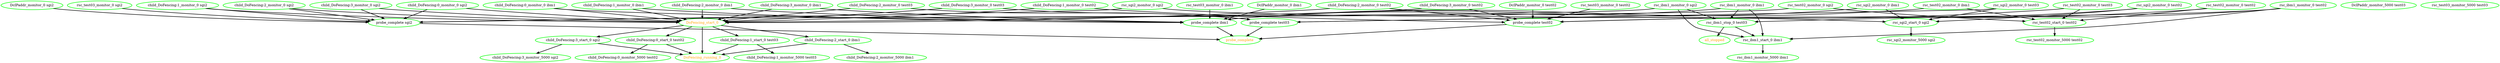 digraph "g" {
"DcIPaddr_monitor_0 ibm1" -> "probe_complete ibm1" [ style = bold]
"DcIPaddr_monitor_0 ibm1" [ style=bold color="green" fontcolor="black" ]
"DcIPaddr_monitor_0 sgi2" -> "probe_complete sgi2" [ style = bold]
"DcIPaddr_monitor_0 sgi2" [ style=bold color="green" fontcolor="black" ]
"DcIPaddr_monitor_0 test02" -> "probe_complete test02" [ style = bold]
"DcIPaddr_monitor_0 test02" [ style=bold color="green" fontcolor="black" ]
"DcIPaddr_monitor_5000 test03" [ style=bold color="green" fontcolor="black" ]
"DoFencing_running_0" [ style=bold color="green" fontcolor="orange" ]
"DoFencing_start_0" -> "DoFencing_running_0" [ style = bold]
"DoFencing_start_0" -> "child_DoFencing:0_start_0 test02" [ style = bold]
"DoFencing_start_0" -> "child_DoFencing:1_start_0 test03" [ style = bold]
"DoFencing_start_0" -> "child_DoFencing:2_start_0 ibm1" [ style = bold]
"DoFencing_start_0" -> "child_DoFencing:3_start_0 sgi2" [ style = bold]
"DoFencing_start_0" [ style=bold color="green" fontcolor="orange" ]
"all_stopped" [ style=bold color="green" fontcolor="orange" ]
"child_DoFencing:0_monitor_0 ibm1" -> "DoFencing_start_0" [ style = bold]
"child_DoFencing:0_monitor_0 ibm1" -> "probe_complete ibm1" [ style = bold]
"child_DoFencing:0_monitor_0 ibm1" [ style=bold color="green" fontcolor="black" ]
"child_DoFencing:0_monitor_0 sgi2" -> "DoFencing_start_0" [ style = bold]
"child_DoFencing:0_monitor_0 sgi2" -> "probe_complete sgi2" [ style = bold]
"child_DoFencing:0_monitor_0 sgi2" [ style=bold color="green" fontcolor="black" ]
"child_DoFencing:0_monitor_5000 test02" [ style=bold color="green" fontcolor="black" ]
"child_DoFencing:0_start_0 test02" -> "DoFencing_running_0" [ style = bold]
"child_DoFencing:0_start_0 test02" -> "child_DoFencing:0_monitor_5000 test02" [ style = bold]
"child_DoFencing:0_start_0 test02" [ style=bold color="green" fontcolor="black" ]
"child_DoFencing:1_monitor_0 ibm1" -> "DoFencing_start_0" [ style = bold]
"child_DoFencing:1_monitor_0 ibm1" -> "probe_complete ibm1" [ style = bold]
"child_DoFencing:1_monitor_0 ibm1" [ style=bold color="green" fontcolor="black" ]
"child_DoFencing:1_monitor_0 sgi2" -> "DoFencing_start_0" [ style = bold]
"child_DoFencing:1_monitor_0 sgi2" -> "probe_complete sgi2" [ style = bold]
"child_DoFencing:1_monitor_0 sgi2" [ style=bold color="green" fontcolor="black" ]
"child_DoFencing:1_monitor_0 test02" -> "DoFencing_start_0" [ style = bold]
"child_DoFencing:1_monitor_0 test02" -> "probe_complete test02" [ style = bold]
"child_DoFencing:1_monitor_0 test02" [ style=bold color="green" fontcolor="black" ]
"child_DoFencing:1_monitor_5000 test03" [ style=bold color="green" fontcolor="black" ]
"child_DoFencing:1_start_0 test03" -> "DoFencing_running_0" [ style = bold]
"child_DoFencing:1_start_0 test03" -> "child_DoFencing:1_monitor_5000 test03" [ style = bold]
"child_DoFencing:1_start_0 test03" [ style=bold color="green" fontcolor="black" ]
"child_DoFencing:2_monitor_0 ibm1" -> "DoFencing_start_0" [ style = bold]
"child_DoFencing:2_monitor_0 ibm1" -> "probe_complete ibm1" [ style = bold]
"child_DoFencing:2_monitor_0 ibm1" [ style=bold color="green" fontcolor="black" ]
"child_DoFencing:2_monitor_0 sgi2" -> "DoFencing_start_0" [ style = bold]
"child_DoFencing:2_monitor_0 sgi2" -> "probe_complete sgi2" [ style = bold]
"child_DoFencing:2_monitor_0 sgi2" [ style=bold color="green" fontcolor="black" ]
"child_DoFencing:2_monitor_0 test02" -> "DoFencing_start_0" [ style = bold]
"child_DoFencing:2_monitor_0 test02" -> "probe_complete test02" [ style = bold]
"child_DoFencing:2_monitor_0 test02" [ style=bold color="green" fontcolor="black" ]
"child_DoFencing:2_monitor_0 test03" -> "DoFencing_start_0" [ style = bold]
"child_DoFencing:2_monitor_0 test03" -> "probe_complete test03" [ style = bold]
"child_DoFencing:2_monitor_0 test03" [ style=bold color="green" fontcolor="black" ]
"child_DoFencing:2_monitor_5000 ibm1" [ style=bold color="green" fontcolor="black" ]
"child_DoFencing:2_start_0 ibm1" -> "DoFencing_running_0" [ style = bold]
"child_DoFencing:2_start_0 ibm1" -> "child_DoFencing:2_monitor_5000 ibm1" [ style = bold]
"child_DoFencing:2_start_0 ibm1" [ style=bold color="green" fontcolor="black" ]
"child_DoFencing:3_monitor_0 ibm1" -> "DoFencing_start_0" [ style = bold]
"child_DoFencing:3_monitor_0 ibm1" -> "probe_complete ibm1" [ style = bold]
"child_DoFencing:3_monitor_0 ibm1" [ style=bold color="green" fontcolor="black" ]
"child_DoFencing:3_monitor_0 sgi2" -> "DoFencing_start_0" [ style = bold]
"child_DoFencing:3_monitor_0 sgi2" -> "probe_complete sgi2" [ style = bold]
"child_DoFencing:3_monitor_0 sgi2" [ style=bold color="green" fontcolor="black" ]
"child_DoFencing:3_monitor_0 test02" -> "DoFencing_start_0" [ style = bold]
"child_DoFencing:3_monitor_0 test02" -> "probe_complete test02" [ style = bold]
"child_DoFencing:3_monitor_0 test02" [ style=bold color="green" fontcolor="black" ]
"child_DoFencing:3_monitor_0 test03" -> "DoFencing_start_0" [ style = bold]
"child_DoFencing:3_monitor_0 test03" -> "probe_complete test03" [ style = bold]
"child_DoFencing:3_monitor_0 test03" [ style=bold color="green" fontcolor="black" ]
"child_DoFencing:3_monitor_5000 sgi2" [ style=bold color="green" fontcolor="black" ]
"child_DoFencing:3_start_0 sgi2" -> "DoFencing_running_0" [ style = bold]
"child_DoFencing:3_start_0 sgi2" -> "child_DoFencing:3_monitor_5000 sgi2" [ style = bold]
"child_DoFencing:3_start_0 sgi2" [ style=bold color="green" fontcolor="black" ]
"probe_complete ibm1" -> "probe_complete" [ style = bold]
"probe_complete ibm1" [ style=bold color="green" fontcolor="black" ]
"probe_complete sgi2" -> "probe_complete" [ style = bold]
"probe_complete sgi2" [ style=bold color="green" fontcolor="black" ]
"probe_complete test02" -> "probe_complete" [ style = bold]
"probe_complete test02" [ style=bold color="green" fontcolor="black" ]
"probe_complete test03" -> "probe_complete" [ style = bold]
"probe_complete test03" [ style=bold color="green" fontcolor="black" ]
"probe_complete" [ style=bold color="green" fontcolor="orange" ]
"rsc_ibm1_monitor_0 ibm1" -> "probe_complete ibm1" [ style = bold]
"rsc_ibm1_monitor_0 ibm1" -> "rsc_ibm1_start_0 ibm1" [ style = bold]
"rsc_ibm1_monitor_0 ibm1" -> "rsc_ibm1_stop_0 test03" [ style = bold]
"rsc_ibm1_monitor_0 ibm1" [ style=bold color="green" fontcolor="black" ]
"rsc_ibm1_monitor_0 sgi2" -> "probe_complete sgi2" [ style = bold]
"rsc_ibm1_monitor_0 sgi2" -> "rsc_ibm1_start_0 ibm1" [ style = bold]
"rsc_ibm1_monitor_0 sgi2" -> "rsc_ibm1_stop_0 test03" [ style = bold]
"rsc_ibm1_monitor_0 sgi2" [ style=bold color="green" fontcolor="black" ]
"rsc_ibm1_monitor_0 test02" -> "probe_complete test02" [ style = bold]
"rsc_ibm1_monitor_0 test02" -> "rsc_ibm1_start_0 ibm1" [ style = bold]
"rsc_ibm1_monitor_0 test02" -> "rsc_ibm1_stop_0 test03" [ style = bold]
"rsc_ibm1_monitor_0 test02" [ style=bold color="green" fontcolor="black" ]
"rsc_ibm1_monitor_5000 ibm1" [ style=bold color="green" fontcolor="black" ]
"rsc_ibm1_start_0 ibm1" -> "rsc_ibm1_monitor_5000 ibm1" [ style = bold]
"rsc_ibm1_start_0 ibm1" [ style=bold color="green" fontcolor="black" ]
"rsc_ibm1_stop_0 test03" -> "all_stopped" [ style = bold]
"rsc_ibm1_stop_0 test03" -> "rsc_ibm1_start_0 ibm1" [ style = bold]
"rsc_ibm1_stop_0 test03" [ style=bold color="green" fontcolor="black" ]
"rsc_sgi2_monitor_0 ibm1" -> "probe_complete ibm1" [ style = bold]
"rsc_sgi2_monitor_0 ibm1" -> "rsc_sgi2_start_0 sgi2" [ style = bold]
"rsc_sgi2_monitor_0 ibm1" [ style=bold color="green" fontcolor="black" ]
"rsc_sgi2_monitor_0 sgi2" -> "probe_complete sgi2" [ style = bold]
"rsc_sgi2_monitor_0 sgi2" -> "rsc_sgi2_start_0 sgi2" [ style = bold]
"rsc_sgi2_monitor_0 sgi2" [ style=bold color="green" fontcolor="black" ]
"rsc_sgi2_monitor_0 test02" -> "probe_complete test02" [ style = bold]
"rsc_sgi2_monitor_0 test02" -> "rsc_sgi2_start_0 sgi2" [ style = bold]
"rsc_sgi2_monitor_0 test02" [ style=bold color="green" fontcolor="black" ]
"rsc_sgi2_monitor_0 test03" -> "probe_complete test03" [ style = bold]
"rsc_sgi2_monitor_0 test03" -> "rsc_sgi2_start_0 sgi2" [ style = bold]
"rsc_sgi2_monitor_0 test03" [ style=bold color="green" fontcolor="black" ]
"rsc_sgi2_monitor_5000 sgi2" [ style=bold color="green" fontcolor="black" ]
"rsc_sgi2_start_0 sgi2" -> "rsc_sgi2_monitor_5000 sgi2" [ style = bold]
"rsc_sgi2_start_0 sgi2" [ style=bold color="green" fontcolor="black" ]
"rsc_test02_monitor_0 ibm1" -> "probe_complete ibm1" [ style = bold]
"rsc_test02_monitor_0 ibm1" -> "rsc_test02_start_0 test02" [ style = bold]
"rsc_test02_monitor_0 ibm1" [ style=bold color="green" fontcolor="black" ]
"rsc_test02_monitor_0 sgi2" -> "probe_complete sgi2" [ style = bold]
"rsc_test02_monitor_0 sgi2" -> "rsc_test02_start_0 test02" [ style = bold]
"rsc_test02_monitor_0 sgi2" [ style=bold color="green" fontcolor="black" ]
"rsc_test02_monitor_0 test02" -> "probe_complete test02" [ style = bold]
"rsc_test02_monitor_0 test02" -> "rsc_test02_start_0 test02" [ style = bold]
"rsc_test02_monitor_0 test02" [ style=bold color="green" fontcolor="black" ]
"rsc_test02_monitor_0 test03" -> "probe_complete test03" [ style = bold]
"rsc_test02_monitor_0 test03" -> "rsc_test02_start_0 test02" [ style = bold]
"rsc_test02_monitor_0 test03" [ style=bold color="green" fontcolor="black" ]
"rsc_test02_monitor_5000 test02" [ style=bold color="green" fontcolor="black" ]
"rsc_test02_start_0 test02" -> "rsc_test02_monitor_5000 test02" [ style = bold]
"rsc_test02_start_0 test02" [ style=bold color="green" fontcolor="black" ]
"rsc_test03_monitor_0 ibm1" -> "probe_complete ibm1" [ style = bold]
"rsc_test03_monitor_0 ibm1" [ style=bold color="green" fontcolor="black" ]
"rsc_test03_monitor_0 sgi2" -> "probe_complete sgi2" [ style = bold]
"rsc_test03_monitor_0 sgi2" [ style=bold color="green" fontcolor="black" ]
"rsc_test03_monitor_0 test02" -> "probe_complete test02" [ style = bold]
"rsc_test03_monitor_0 test02" [ style=bold color="green" fontcolor="black" ]
"rsc_test03_monitor_5000 test03" [ style=bold color="green" fontcolor="black" ]
}
